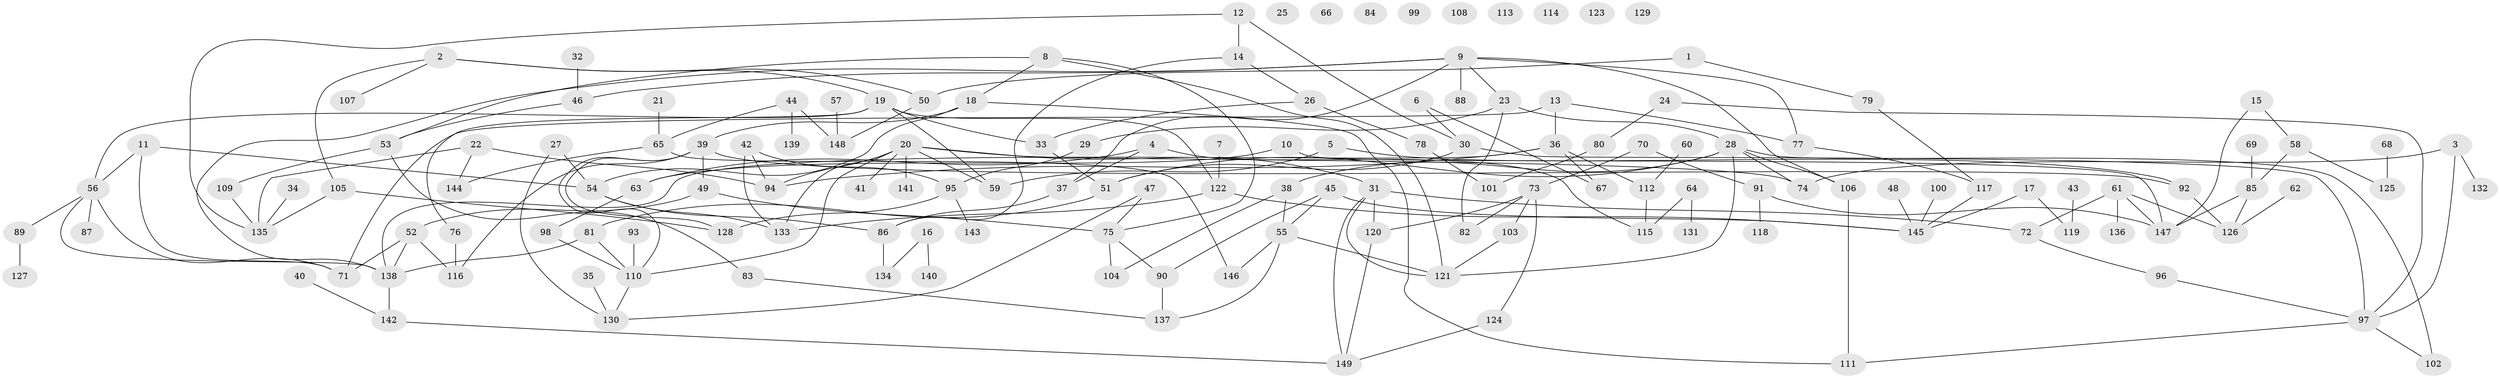 // coarse degree distribution, {2: 0.14285714285714285, 5: 0.10204081632653061, 4: 0.08163265306122448, 3: 0.23469387755102042, 6: 0.05102040816326531, 8: 0.01020408163265306, 7: 0.07142857142857142, 12: 0.01020408163265306, 1: 0.20408163265306123, 0: 0.09183673469387756}
// Generated by graph-tools (version 1.1) at 2025/41/03/06/25 10:41:20]
// undirected, 149 vertices, 201 edges
graph export_dot {
graph [start="1"]
  node [color=gray90,style=filled];
  1;
  2;
  3;
  4;
  5;
  6;
  7;
  8;
  9;
  10;
  11;
  12;
  13;
  14;
  15;
  16;
  17;
  18;
  19;
  20;
  21;
  22;
  23;
  24;
  25;
  26;
  27;
  28;
  29;
  30;
  31;
  32;
  33;
  34;
  35;
  36;
  37;
  38;
  39;
  40;
  41;
  42;
  43;
  44;
  45;
  46;
  47;
  48;
  49;
  50;
  51;
  52;
  53;
  54;
  55;
  56;
  57;
  58;
  59;
  60;
  61;
  62;
  63;
  64;
  65;
  66;
  67;
  68;
  69;
  70;
  71;
  72;
  73;
  74;
  75;
  76;
  77;
  78;
  79;
  80;
  81;
  82;
  83;
  84;
  85;
  86;
  87;
  88;
  89;
  90;
  91;
  92;
  93;
  94;
  95;
  96;
  97;
  98;
  99;
  100;
  101;
  102;
  103;
  104;
  105;
  106;
  107;
  108;
  109;
  110;
  111;
  112;
  113;
  114;
  115;
  116;
  117;
  118;
  119;
  120;
  121;
  122;
  123;
  124;
  125;
  126;
  127;
  128;
  129;
  130;
  131;
  132;
  133;
  134;
  135;
  136;
  137;
  138;
  139;
  140;
  141;
  142;
  143;
  144;
  145;
  146;
  147;
  148;
  149;
  1 -- 50;
  1 -- 79;
  2 -- 19;
  2 -- 50;
  2 -- 105;
  2 -- 107;
  3 -- 74;
  3 -- 97;
  3 -- 132;
  4 -- 37;
  4 -- 63;
  4 -- 115;
  5 -- 59;
  5 -- 92;
  6 -- 30;
  6 -- 67;
  7 -- 122;
  8 -- 18;
  8 -- 53;
  8 -- 75;
  8 -- 121;
  9 -- 23;
  9 -- 37;
  9 -- 46;
  9 -- 77;
  9 -- 88;
  9 -- 106;
  9 -- 138;
  10 -- 63;
  10 -- 147;
  11 -- 54;
  11 -- 56;
  11 -- 71;
  12 -- 14;
  12 -- 30;
  12 -- 135;
  13 -- 36;
  13 -- 71;
  13 -- 77;
  14 -- 26;
  14 -- 86;
  15 -- 58;
  15 -- 147;
  16 -- 134;
  16 -- 140;
  17 -- 119;
  17 -- 145;
  18 -- 39;
  18 -- 54;
  18 -- 111;
  19 -- 33;
  19 -- 56;
  19 -- 59;
  19 -- 76;
  19 -- 122;
  20 -- 31;
  20 -- 41;
  20 -- 59;
  20 -- 74;
  20 -- 94;
  20 -- 110;
  20 -- 133;
  20 -- 141;
  21 -- 65;
  22 -- 94;
  22 -- 135;
  22 -- 144;
  23 -- 28;
  23 -- 29;
  23 -- 82;
  24 -- 80;
  24 -- 97;
  26 -- 33;
  26 -- 78;
  27 -- 54;
  27 -- 130;
  28 -- 38;
  28 -- 51;
  28 -- 74;
  28 -- 102;
  28 -- 106;
  28 -- 121;
  29 -- 95;
  30 -- 51;
  30 -- 97;
  31 -- 72;
  31 -- 120;
  31 -- 121;
  31 -- 149;
  32 -- 46;
  33 -- 51;
  34 -- 135;
  35 -- 130;
  36 -- 67;
  36 -- 94;
  36 -- 112;
  36 -- 138;
  37 -- 86;
  38 -- 55;
  38 -- 104;
  39 -- 49;
  39 -- 92;
  39 -- 110;
  39 -- 116;
  39 -- 128;
  40 -- 142;
  42 -- 94;
  42 -- 95;
  42 -- 133;
  43 -- 119;
  44 -- 65;
  44 -- 139;
  44 -- 148;
  45 -- 55;
  45 -- 90;
  45 -- 145;
  46 -- 53;
  47 -- 75;
  47 -- 130;
  48 -- 145;
  49 -- 52;
  49 -- 75;
  50 -- 148;
  51 -- 81;
  52 -- 71;
  52 -- 116;
  52 -- 138;
  53 -- 83;
  53 -- 109;
  54 -- 86;
  54 -- 133;
  55 -- 121;
  55 -- 137;
  55 -- 146;
  56 -- 71;
  56 -- 87;
  56 -- 89;
  56 -- 138;
  57 -- 148;
  58 -- 85;
  58 -- 125;
  60 -- 112;
  61 -- 72;
  61 -- 126;
  61 -- 136;
  61 -- 147;
  62 -- 126;
  63 -- 98;
  64 -- 115;
  64 -- 131;
  65 -- 144;
  65 -- 146;
  68 -- 125;
  69 -- 85;
  70 -- 73;
  70 -- 91;
  72 -- 96;
  73 -- 82;
  73 -- 103;
  73 -- 120;
  73 -- 124;
  75 -- 90;
  75 -- 104;
  76 -- 116;
  77 -- 117;
  78 -- 101;
  79 -- 117;
  80 -- 101;
  81 -- 110;
  81 -- 138;
  83 -- 137;
  85 -- 126;
  85 -- 147;
  86 -- 134;
  89 -- 127;
  90 -- 137;
  91 -- 118;
  91 -- 147;
  92 -- 126;
  93 -- 110;
  95 -- 128;
  95 -- 143;
  96 -- 97;
  97 -- 102;
  97 -- 111;
  98 -- 110;
  100 -- 145;
  103 -- 121;
  105 -- 128;
  105 -- 135;
  106 -- 111;
  109 -- 135;
  110 -- 130;
  112 -- 115;
  117 -- 145;
  120 -- 149;
  122 -- 133;
  122 -- 145;
  124 -- 149;
  138 -- 142;
  142 -- 149;
}
